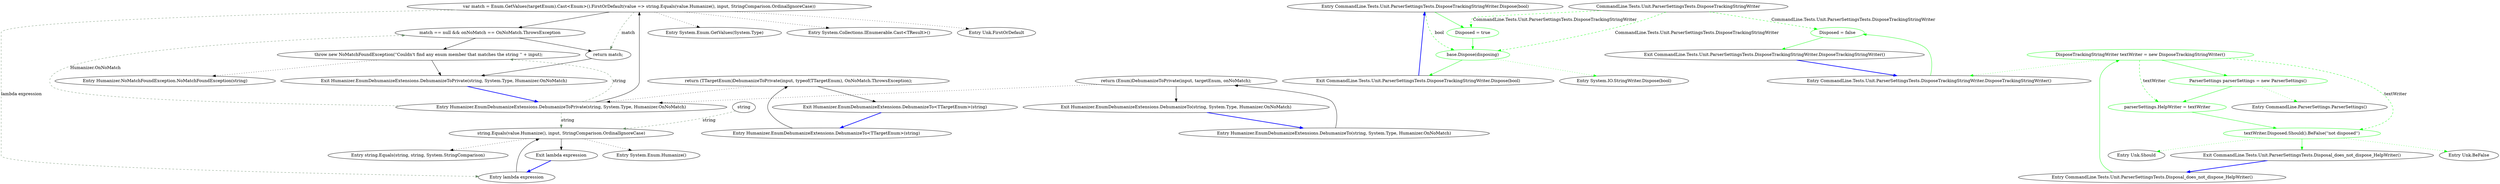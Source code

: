 digraph  {
n21 [label=string, span=""];
n0 [label="Entry Humanizer.EnumDehumanizeExtensions.DehumanizeTo<TTargetEnum>(string)", span="18-18", cluster="Humanizer.EnumDehumanizeExtensions.DehumanizeTo<TTargetEnum>(string)"];
n1 [label="return (TTargetEnum)DehumanizeToPrivate(input, typeof(TTargetEnum), OnNoMatch.ThrowsException);", span="21-21", cluster="Humanizer.EnumDehumanizeExtensions.DehumanizeTo<TTargetEnum>(string)"];
n2 [label="Exit Humanizer.EnumDehumanizeExtensions.DehumanizeTo<TTargetEnum>(string)", span="18-18", cluster="Humanizer.EnumDehumanizeExtensions.DehumanizeTo<TTargetEnum>(string)"];
n3 [label="Entry Humanizer.EnumDehumanizeExtensions.DehumanizeToPrivate(string, System.Type, Humanizer.OnNoMatch)", span="38-38", cluster="Humanizer.EnumDehumanizeExtensions.DehumanizeToPrivate(string, System.Type, Humanizer.OnNoMatch)"];
n4 [label="Entry Humanizer.EnumDehumanizeExtensions.DehumanizeTo(string, System.Type, Humanizer.OnNoMatch)", span="33-33", cluster="Humanizer.EnumDehumanizeExtensions.DehumanizeTo(string, System.Type, Humanizer.OnNoMatch)"];
n5 [label="return (Enum)DehumanizeToPrivate(input, targetEnum, onNoMatch);", span="35-35", cluster="Humanizer.EnumDehumanizeExtensions.DehumanizeTo(string, System.Type, Humanizer.OnNoMatch)"];
n6 [label="Exit Humanizer.EnumDehumanizeExtensions.DehumanizeTo(string, System.Type, Humanizer.OnNoMatch)", span="33-33", cluster="Humanizer.EnumDehumanizeExtensions.DehumanizeTo(string, System.Type, Humanizer.OnNoMatch)"];
n7 [label="var match = Enum.GetValues(targetEnum).Cast<Enum>().FirstOrDefault(value => string.Equals(value.Humanize(), input, StringComparison.OrdinalIgnoreCase))", span="40-40", cluster="Humanizer.EnumDehumanizeExtensions.DehumanizeToPrivate(string, System.Type, Humanizer.OnNoMatch)"];
n17 [label="string.Equals(value.Humanize(), input, StringComparison.OrdinalIgnoreCase)", span="40-40", cluster="lambda expression"];
n8 [label="match == null && onNoMatch == OnNoMatch.ThrowsException", span="42-42", cluster="Humanizer.EnumDehumanizeExtensions.DehumanizeToPrivate(string, System.Type, Humanizer.OnNoMatch)"];
n9 [label="throw new NoMatchFoundException(''Couldn't find any enum member that matches the string '' + input);", span="43-43", cluster="Humanizer.EnumDehumanizeExtensions.DehumanizeToPrivate(string, System.Type, Humanizer.OnNoMatch)"];
n12 [label="Entry System.Enum.GetValues(System.Type)", span="0-0", cluster="System.Enum.GetValues(System.Type)"];
n13 [label="Entry System.Collections.IEnumerable.Cast<TResult>()", span="0-0", cluster="System.Collections.IEnumerable.Cast<TResult>()"];
n14 [label="Entry Unk.FirstOrDefault", span="", cluster="Unk.FirstOrDefault"];
n16 [label="Entry lambda expression", span="40-40", cluster="lambda expression"];
n10 [label="return match;", span="45-45", cluster="Humanizer.EnumDehumanizeExtensions.DehumanizeToPrivate(string, System.Type, Humanizer.OnNoMatch)"];
n11 [label="Exit Humanizer.EnumDehumanizeExtensions.DehumanizeToPrivate(string, System.Type, Humanizer.OnNoMatch)", span="38-38", cluster="Humanizer.EnumDehumanizeExtensions.DehumanizeToPrivate(string, System.Type, Humanizer.OnNoMatch)"];
n15 [label="Entry Humanizer.NoMatchFoundException.NoMatchFoundException(string)", span="14-14", cluster="Humanizer.NoMatchFoundException.NoMatchFoundException(string)"];
n18 [label="Exit lambda expression", span="40-40", cluster="lambda expression"];
n19 [label="Entry System.Enum.Humanize()", span="22-22", cluster="System.Enum.Humanize()"];
n20 [label="Entry string.Equals(string, string, System.StringComparison)", span="0-0", cluster="string.Equals(string, string, System.StringComparison)"];
m0_3 [label="Entry CommandLine.Tests.Unit.ParserSettingsTests.DisposeTrackingStringWriter.Dispose(bool)", span="22-22", cluster="CommandLine.Tests.Unit.ParserSettingsTests.DisposeTrackingStringWriter.Dispose(bool)", file="ParserSettingsTests.cs"];
m0_4 [label="Disposed = true", span="24-24", cluster="CommandLine.Tests.Unit.ParserSettingsTests.DisposeTrackingStringWriter.Dispose(bool)", color=green, community=0, file="ParserSettingsTests.cs"];
m0_5 [label="base.Dispose(disposing)", span="25-25", cluster="CommandLine.Tests.Unit.ParserSettingsTests.DisposeTrackingStringWriter.Dispose(bool)", color=green, community=0, file="ParserSettingsTests.cs"];
m0_6 [label="Exit CommandLine.Tests.Unit.ParserSettingsTests.DisposeTrackingStringWriter.Dispose(bool)", span="22-22", cluster="CommandLine.Tests.Unit.ParserSettingsTests.DisposeTrackingStringWriter.Dispose(bool)", file="ParserSettingsTests.cs"];
m0_7 [label="Entry System.IO.StringWriter.Dispose(bool)", span="0-0", cluster="System.IO.StringWriter.Dispose(bool)", file="ParserSettingsTests.cs"];
m0_14 [label="Entry CommandLine.ParserSettings.ParserSettings()", span="29-29", cluster="CommandLine.ParserSettings.ParserSettings()", file="ParserSettingsTests.cs"];
m0_8 [label="Entry CommandLine.Tests.Unit.ParserSettingsTests.Disposal_does_not_dispose_HelpWriter()", span="30-30", cluster="CommandLine.Tests.Unit.ParserSettingsTests.Disposal_does_not_dispose_HelpWriter()", file="ParserSettingsTests.cs"];
m0_9 [label="DisposeTrackingStringWriter textWriter = new DisposeTrackingStringWriter()", span="32-32", cluster="CommandLine.Tests.Unit.ParserSettingsTests.Disposal_does_not_dispose_HelpWriter()", color=green, community=0, file="ParserSettingsTests.cs"];
m0_10 [label="ParserSettings parserSettings = new ParserSettings()", span="34-34", cluster="CommandLine.Tests.Unit.ParserSettingsTests.Disposal_does_not_dispose_HelpWriter()", color=green, community=0, file="ParserSettingsTests.cs"];
m0_11 [label="parserSettings.HelpWriter = textWriter", span="36-36", cluster="CommandLine.Tests.Unit.ParserSettingsTests.Disposal_does_not_dispose_HelpWriter()", color=green, community=0, file="ParserSettingsTests.cs"];
m0_12 [label="textWriter.Disposed.Should().BeFalse(''not disposed'')", span="39-39", cluster="CommandLine.Tests.Unit.ParserSettingsTests.Disposal_does_not_dispose_HelpWriter()", color=green, community=0, file="ParserSettingsTests.cs"];
m0_13 [label="Exit CommandLine.Tests.Unit.ParserSettingsTests.Disposal_does_not_dispose_HelpWriter()", span="30-30", cluster="CommandLine.Tests.Unit.ParserSettingsTests.Disposal_does_not_dispose_HelpWriter()", file="ParserSettingsTests.cs"];
m0_16 [label="Entry Unk.BeFalse", span="", cluster="Unk.BeFalse", file="ParserSettingsTests.cs"];
m0_0 [label="Entry CommandLine.Tests.Unit.ParserSettingsTests.DisposeTrackingStringWriter.DisposeTrackingStringWriter()", span="15-15", cluster="CommandLine.Tests.Unit.ParserSettingsTests.DisposeTrackingStringWriter.DisposeTrackingStringWriter()", file="ParserSettingsTests.cs"];
m0_1 [label="Disposed = false", span="17-17", cluster="CommandLine.Tests.Unit.ParserSettingsTests.DisposeTrackingStringWriter.DisposeTrackingStringWriter()", color=green, community=0, file="ParserSettingsTests.cs"];
m0_2 [label="Exit CommandLine.Tests.Unit.ParserSettingsTests.DisposeTrackingStringWriter.DisposeTrackingStringWriter()", span="15-15", cluster="CommandLine.Tests.Unit.ParserSettingsTests.DisposeTrackingStringWriter.DisposeTrackingStringWriter()", file="ParserSettingsTests.cs"];
m0_15 [label="Entry Unk.Should", span="", cluster="Unk.Should", file="ParserSettingsTests.cs"];
m0_17 [label="CommandLine.Tests.Unit.ParserSettingsTests.DisposeTrackingStringWriter", span="", file="ParserSettingsTests.cs"];
n21 -> n17  [key=1, style=dashed, color=darkseagreen4, label=string];
n0 -> n1  [key=0, style=solid];
n1 -> n2  [key=0, style=solid];
n1 -> n3  [key=2, style=dotted];
n2 -> n0  [key=0, style=bold, color=blue];
n3 -> n7  [key=0, style=solid];
n3 -> n17  [key=1, style=dashed, color=darkseagreen4, label=string];
n3 -> n8  [key=1, style=dashed, color=darkseagreen4, label="Humanizer.OnNoMatch"];
n3 -> n9  [key=1, style=dashed, color=darkseagreen4, label=string];
n4 -> n5  [key=0, style=solid];
n5 -> n6  [key=0, style=solid];
n5 -> n3  [key=2, style=dotted];
n6 -> n4  [key=0, style=bold, color=blue];
n7 -> n8  [key=0, style=solid];
n7 -> n12  [key=2, style=dotted];
n7 -> n13  [key=2, style=dotted];
n7 -> n14  [key=2, style=dotted];
n7 -> n16  [key=1, style=dashed, color=darkseagreen4, label="lambda expression"];
n7 -> n10  [key=1, style=dashed, color=darkseagreen4, label=match];
n17 -> n18  [key=0, style=solid];
n17 -> n19  [key=2, style=dotted];
n17 -> n20  [key=2, style=dotted];
n8 -> n9  [key=0, style=solid];
n8 -> n10  [key=0, style=solid];
n9 -> n11  [key=0, style=solid];
n9 -> n15  [key=2, style=dotted];
n16 -> n17  [key=0, style=solid];
n10 -> n11  [key=0, style=solid];
n11 -> n3  [key=0, style=bold, color=blue];
n18 -> n16  [key=0, style=bold, color=blue];
m0_3 -> m0_4  [key=0, style=solid, color=green];
m0_3 -> m0_5  [key=1, style=dashed, color=green, label=bool];
m0_4 -> m0_5  [key=0, style=solid, color=green];
m0_5 -> m0_6  [key=0, style=solid, color=green];
m0_5 -> m0_7  [key=2, style=dotted, color=green];
m0_6 -> m0_3  [key=0, style=bold, color=blue];
m0_8 -> m0_9  [key=0, style=solid, color=green];
m0_9 -> m0_10  [key=0, style=solid, color=green];
m0_9 -> m0_0  [key=2, style=dotted, color=green];
m0_9 -> m0_11  [key=1, style=dashed, color=green, label=textWriter];
m0_9 -> m0_12  [key=1, style=dashed, color=green, label=textWriter];
m0_10 -> m0_11  [key=0, style=solid, color=green];
m0_10 -> m0_14  [key=2, style=dotted, color=green];
m0_11 -> m0_12  [key=0, style=solid, color=green];
m0_12 -> m0_13  [key=0, style=solid, color=green];
m0_12 -> m0_15  [key=2, style=dotted, color=green];
m0_12 -> m0_16  [key=2, style=dotted, color=green];
m0_13 -> m0_8  [key=0, style=bold, color=blue];
m0_0 -> m0_1  [key=0, style=solid, color=green];
m0_1 -> m0_2  [key=0, style=solid, color=green];
m0_2 -> m0_0  [key=0, style=bold, color=blue];
m0_17 -> m0_1  [key=1, style=dashed, color=green, label="CommandLine.Tests.Unit.ParserSettingsTests.DisposeTrackingStringWriter"];
m0_17 -> m0_4  [key=1, style=dashed, color=green, label="CommandLine.Tests.Unit.ParserSettingsTests.DisposeTrackingStringWriter"];
m0_17 -> m0_5  [key=1, style=dashed, color=green, label="CommandLine.Tests.Unit.ParserSettingsTests.DisposeTrackingStringWriter"];
}
